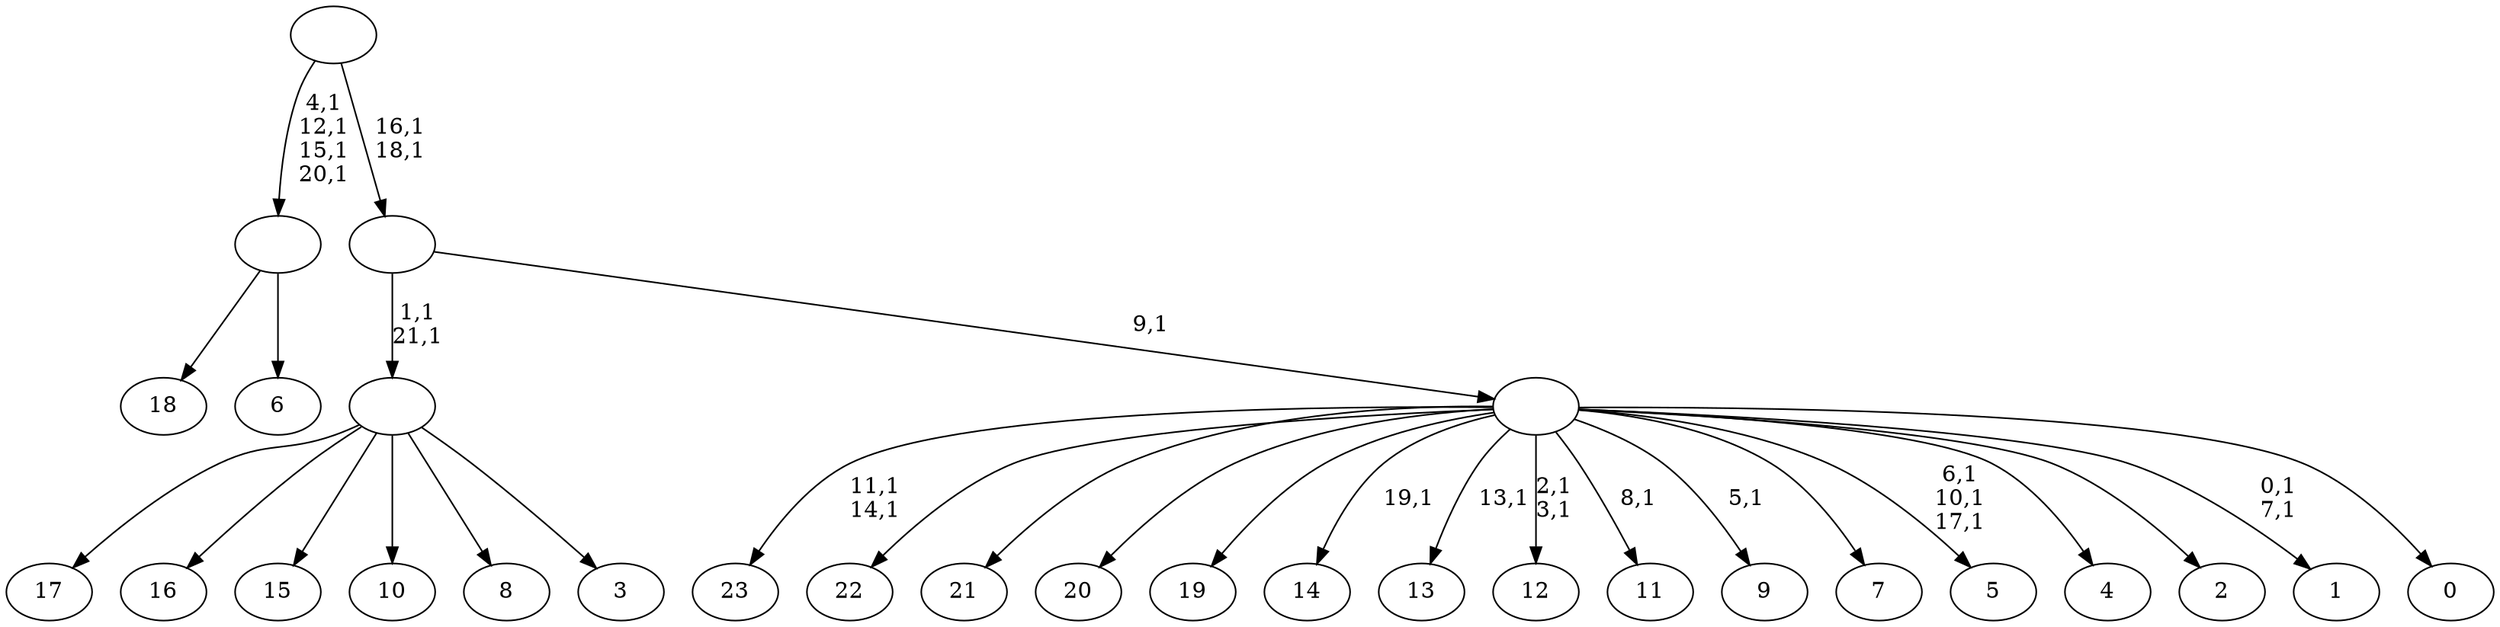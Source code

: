 digraph T {
	46 [label="23"]
	43 [label="22"]
	42 [label="21"]
	41 [label="20"]
	40 [label="19"]
	39 [label="18"]
	38 [label="17"]
	37 [label="16"]
	36 [label="15"]
	35 [label="14"]
	33 [label="13"]
	31 [label="12"]
	28 [label="11"]
	26 [label="10"]
	25 [label="9"]
	23 [label="8"]
	22 [label="7"]
	21 [label="6"]
	20 [label=""]
	16 [label="5"]
	12 [label="4"]
	11 [label="3"]
	10 [label=""]
	8 [label="2"]
	7 [label="1"]
	4 [label="0"]
	3 [label=""]
	2 [label=""]
	0 [label=""]
	20 -> 39 [label=""]
	20 -> 21 [label=""]
	10 -> 38 [label=""]
	10 -> 37 [label=""]
	10 -> 36 [label=""]
	10 -> 26 [label=""]
	10 -> 23 [label=""]
	10 -> 11 [label=""]
	3 -> 7 [label="0,1\n7,1"]
	3 -> 16 [label="6,1\n10,1\n17,1"]
	3 -> 25 [label="5,1"]
	3 -> 28 [label="8,1"]
	3 -> 31 [label="2,1\n3,1"]
	3 -> 33 [label="13,1"]
	3 -> 35 [label="19,1"]
	3 -> 46 [label="11,1\n14,1"]
	3 -> 43 [label=""]
	3 -> 42 [label=""]
	3 -> 41 [label=""]
	3 -> 40 [label=""]
	3 -> 22 [label=""]
	3 -> 12 [label=""]
	3 -> 8 [label=""]
	3 -> 4 [label=""]
	2 -> 10 [label="1,1\n21,1"]
	2 -> 3 [label="9,1"]
	0 -> 2 [label="16,1\n18,1"]
	0 -> 20 [label="4,1\n12,1\n15,1\n20,1"]
}
